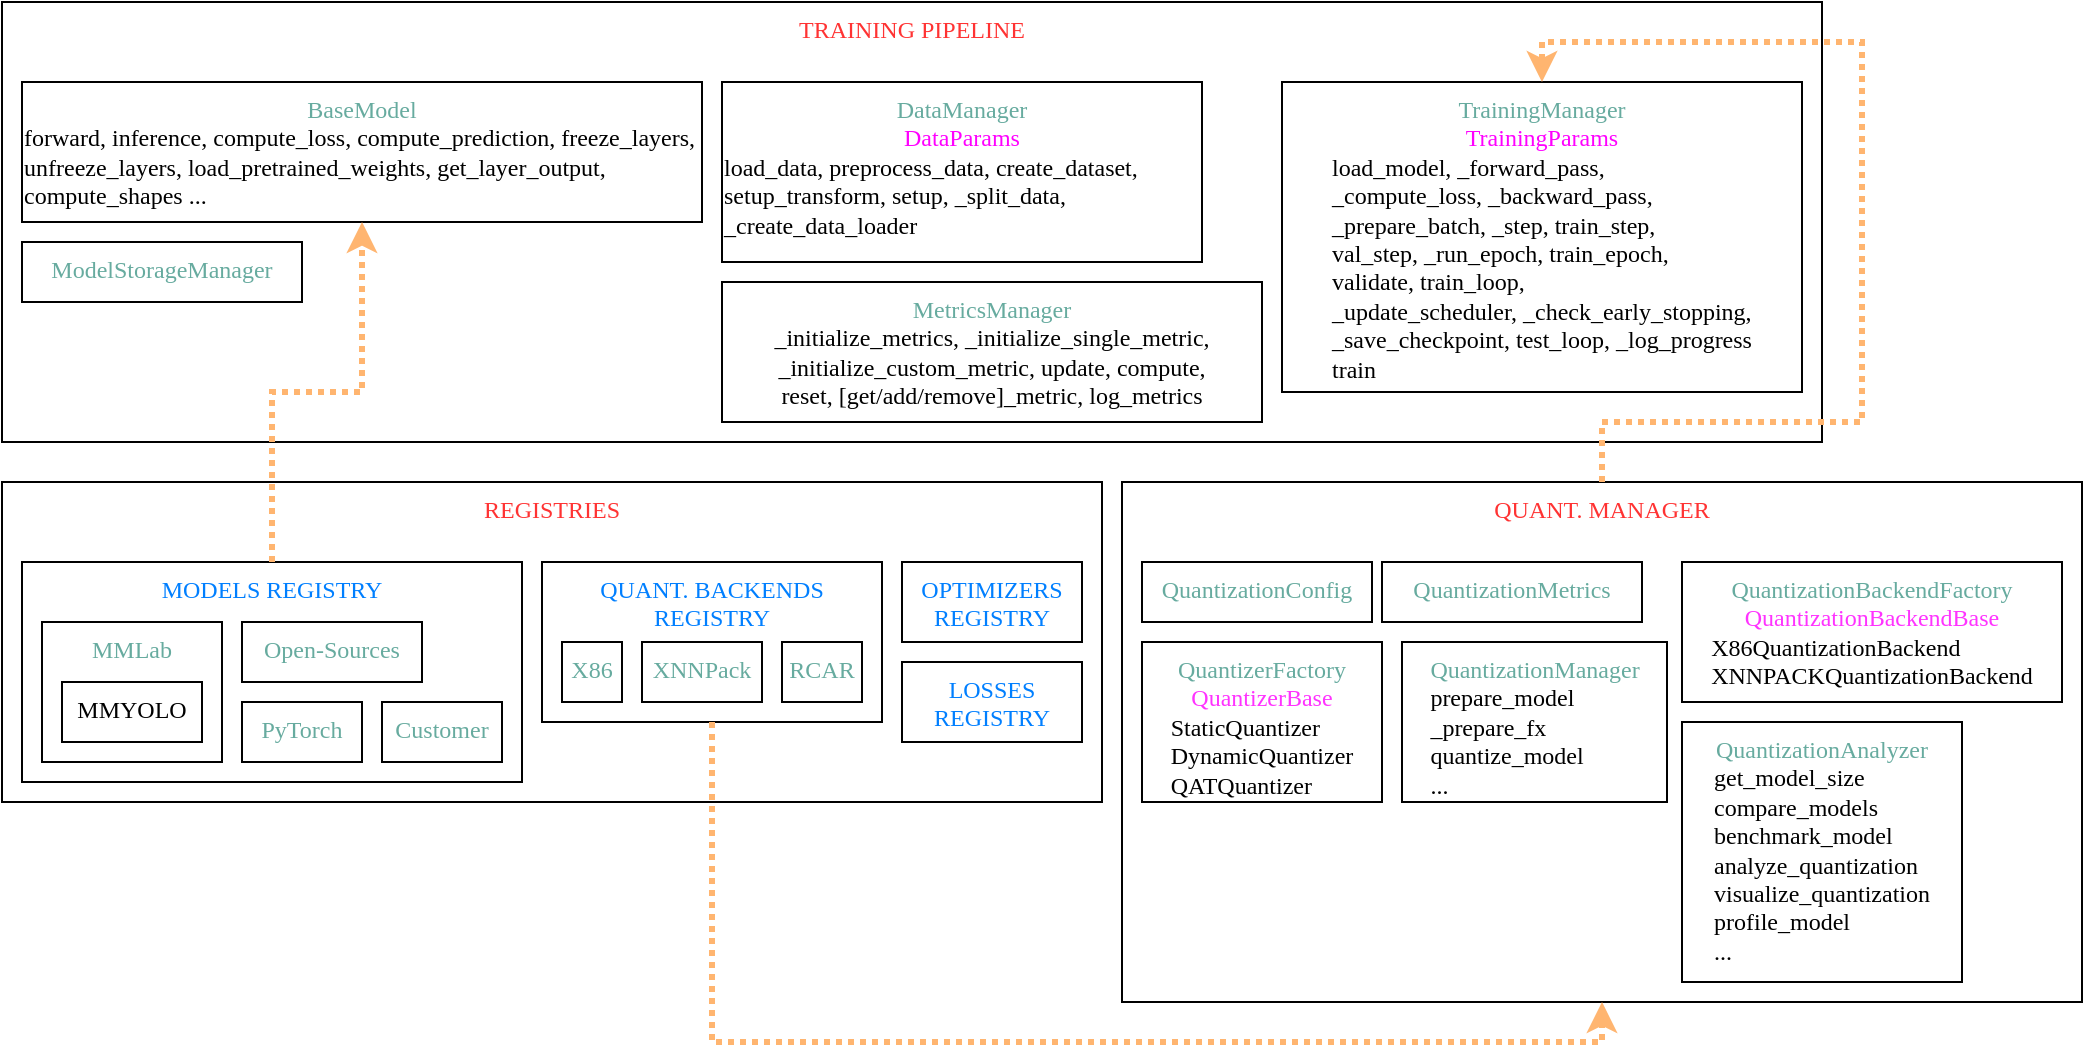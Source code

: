 <mxfile version="24.4.0" type="device">
  <diagram name="Page-1" id="rtaS2-OJLTu18t1SHaJB">
    <mxGraphModel dx="1080" dy="1863" grid="1" gridSize="10" guides="1" tooltips="1" connect="1" arrows="1" fold="1" page="1" pageScale="1" pageWidth="850" pageHeight="1100" math="0" shadow="0">
      <root>
        <mxCell id="0" />
        <mxCell id="1" parent="0" />
        <mxCell id="Fjgn4ftWI7KXRKHuzy5i-38" value="" style="group" vertex="1" connectable="0" parent="1">
          <mxGeometry x="20" y="130" width="550" height="160" as="geometry" />
        </mxCell>
        <mxCell id="Fjgn4ftWI7KXRKHuzy5i-4" value="&lt;span style=&quot;color: rgb(255, 51, 51); font-family: &amp;quot;Comic Sans MS&amp;quot;;&quot;&gt;REGISTRIES&lt;/span&gt;" style="rounded=0;whiteSpace=wrap;html=1;verticalAlign=top;" vertex="1" parent="Fjgn4ftWI7KXRKHuzy5i-38">
          <mxGeometry width="550" height="160" as="geometry" />
        </mxCell>
        <mxCell id="Fjgn4ftWI7KXRKHuzy5i-8" value="&lt;span style=&quot;font-family: &amp;quot;Comic Sans MS&amp;quot;;&quot;&gt;OPTIMIZERS REGISTRY&lt;/span&gt;" style="rounded=0;whiteSpace=wrap;html=1;verticalAlign=top;fontColor=#007FFF;" vertex="1" parent="Fjgn4ftWI7KXRKHuzy5i-38">
          <mxGeometry x="450" y="40" width="90" height="40" as="geometry" />
        </mxCell>
        <mxCell id="Fjgn4ftWI7KXRKHuzy5i-16" value="" style="group" vertex="1" connectable="0" parent="Fjgn4ftWI7KXRKHuzy5i-38">
          <mxGeometry x="10" y="40" width="250" height="110" as="geometry" />
        </mxCell>
        <mxCell id="Fjgn4ftWI7KXRKHuzy5i-6" value="&lt;span style=&quot;font-family: &amp;quot;Comic Sans MS&amp;quot;;&quot;&gt;MODELS REGISTRY&lt;/span&gt;" style="rounded=0;whiteSpace=wrap;html=1;verticalAlign=top;fontColor=#007FFF;" vertex="1" parent="Fjgn4ftWI7KXRKHuzy5i-16">
          <mxGeometry width="250" height="110" as="geometry" />
        </mxCell>
        <mxCell id="Fjgn4ftWI7KXRKHuzy5i-11" value="&lt;span style=&quot;font-family: &amp;quot;Comic Sans MS&amp;quot;;&quot;&gt;Open-Sources&lt;/span&gt;" style="rounded=0;whiteSpace=wrap;html=1;verticalAlign=top;fontColor=#67AB9F;" vertex="1" parent="Fjgn4ftWI7KXRKHuzy5i-16">
          <mxGeometry x="110" y="30" width="90" height="30" as="geometry" />
        </mxCell>
        <mxCell id="Fjgn4ftWI7KXRKHuzy5i-12" value="" style="group" vertex="1" connectable="0" parent="Fjgn4ftWI7KXRKHuzy5i-16">
          <mxGeometry x="10" y="30" width="90" height="70" as="geometry" />
        </mxCell>
        <mxCell id="Fjgn4ftWI7KXRKHuzy5i-9" value="&lt;span style=&quot;font-family: &amp;quot;Comic Sans MS&amp;quot;;&quot;&gt;MMLab&lt;/span&gt;" style="rounded=0;whiteSpace=wrap;html=1;verticalAlign=top;fontColor=#67AB9F;" vertex="1" parent="Fjgn4ftWI7KXRKHuzy5i-12">
          <mxGeometry width="90" height="70" as="geometry" />
        </mxCell>
        <mxCell id="Fjgn4ftWI7KXRKHuzy5i-10" value="&lt;span style=&quot;font-family: &amp;quot;Comic Sans MS&amp;quot;;&quot;&gt;MMYOLO&lt;/span&gt;" style="rounded=0;whiteSpace=wrap;html=1;verticalAlign=top;fontColor=#000000;" vertex="1" parent="Fjgn4ftWI7KXRKHuzy5i-12">
          <mxGeometry x="10" y="30" width="70" height="30" as="geometry" />
        </mxCell>
        <mxCell id="Fjgn4ftWI7KXRKHuzy5i-13" value="&lt;font face=&quot;Comic Sans MS&quot;&gt;PyTorch&lt;/font&gt;" style="rounded=0;whiteSpace=wrap;html=1;verticalAlign=top;fontColor=#67AB9F;" vertex="1" parent="Fjgn4ftWI7KXRKHuzy5i-16">
          <mxGeometry x="110" y="70" width="60" height="30" as="geometry" />
        </mxCell>
        <mxCell id="Fjgn4ftWI7KXRKHuzy5i-15" value="&lt;font face=&quot;Comic Sans MS&quot;&gt;Customer&lt;/font&gt;" style="rounded=0;whiteSpace=wrap;html=1;verticalAlign=top;fontColor=#67AB9F;" vertex="1" parent="Fjgn4ftWI7KXRKHuzy5i-16">
          <mxGeometry x="180" y="70" width="60" height="30" as="geometry" />
        </mxCell>
        <mxCell id="Fjgn4ftWI7KXRKHuzy5i-21" value="" style="group" vertex="1" connectable="0" parent="Fjgn4ftWI7KXRKHuzy5i-38">
          <mxGeometry x="270" y="40" width="170" height="80" as="geometry" />
        </mxCell>
        <mxCell id="Fjgn4ftWI7KXRKHuzy5i-7" value="&lt;span style=&quot;font-family: &amp;quot;Comic Sans MS&amp;quot;;&quot;&gt;QUANT. BACKENDS REGISTRY&lt;/span&gt;" style="rounded=0;whiteSpace=wrap;html=1;verticalAlign=top;fontColor=#007FFF;" vertex="1" parent="Fjgn4ftWI7KXRKHuzy5i-21">
          <mxGeometry width="170" height="80" as="geometry" />
        </mxCell>
        <mxCell id="Fjgn4ftWI7KXRKHuzy5i-18" value="&lt;span style=&quot;font-family: &amp;quot;Comic Sans MS&amp;quot;;&quot;&gt;X86&lt;/span&gt;" style="rounded=0;whiteSpace=wrap;html=1;verticalAlign=top;fontColor=#67AB9F;" vertex="1" parent="Fjgn4ftWI7KXRKHuzy5i-21">
          <mxGeometry x="10" y="40" width="30" height="30" as="geometry" />
        </mxCell>
        <mxCell id="Fjgn4ftWI7KXRKHuzy5i-19" value="&lt;span style=&quot;font-family: &amp;quot;Comic Sans MS&amp;quot;;&quot;&gt;XNNPack&lt;/span&gt;" style="rounded=0;whiteSpace=wrap;html=1;verticalAlign=top;fontColor=#67AB9F;" vertex="1" parent="Fjgn4ftWI7KXRKHuzy5i-21">
          <mxGeometry x="50" y="40" width="60" height="30" as="geometry" />
        </mxCell>
        <mxCell id="Fjgn4ftWI7KXRKHuzy5i-20" value="&lt;span style=&quot;font-family: &amp;quot;Comic Sans MS&amp;quot;;&quot;&gt;RCAR&lt;/span&gt;" style="rounded=0;whiteSpace=wrap;html=1;verticalAlign=top;fontColor=#67AB9F;" vertex="1" parent="Fjgn4ftWI7KXRKHuzy5i-21">
          <mxGeometry x="120" y="40" width="40" height="30" as="geometry" />
        </mxCell>
        <mxCell id="Fjgn4ftWI7KXRKHuzy5i-22" value="&lt;span style=&quot;font-family: &amp;quot;Comic Sans MS&amp;quot;;&quot;&gt;LOSSES REGISTRY&lt;/span&gt;" style="rounded=0;whiteSpace=wrap;html=1;verticalAlign=top;fontColor=#007FFF;" vertex="1" parent="Fjgn4ftWI7KXRKHuzy5i-38">
          <mxGeometry x="450" y="90" width="90" height="40" as="geometry" />
        </mxCell>
        <mxCell id="Fjgn4ftWI7KXRKHuzy5i-39" value="" style="group" vertex="1" connectable="0" parent="1">
          <mxGeometry x="580" y="130" width="480" height="260" as="geometry" />
        </mxCell>
        <mxCell id="Fjgn4ftWI7KXRKHuzy5i-23" value="&lt;font face=&quot;Comic Sans MS&quot; color=&quot;#ff3333&quot;&gt;QUANT. MANAGER&lt;/font&gt;" style="rounded=0;whiteSpace=wrap;html=1;verticalAlign=top;" vertex="1" parent="Fjgn4ftWI7KXRKHuzy5i-39">
          <mxGeometry width="480" height="260" as="geometry" />
        </mxCell>
        <mxCell id="Fjgn4ftWI7KXRKHuzy5i-25" value="&lt;span style=&quot;text-align: left;&quot;&gt;QuantizationConfig&lt;/span&gt;" style="rounded=0;whiteSpace=wrap;html=1;verticalAlign=top;fontColor=#67AB9F;fontFamily=Comic Sans MS;" vertex="1" parent="Fjgn4ftWI7KXRKHuzy5i-39">
          <mxGeometry x="10" y="40" width="115" height="30" as="geometry" />
        </mxCell>
        <mxCell id="Fjgn4ftWI7KXRKHuzy5i-28" value="&lt;span style=&quot;text-align: left;&quot;&gt;QuantizationMetrics&lt;/span&gt;" style="rounded=0;whiteSpace=wrap;html=1;verticalAlign=top;fontColor=#67AB9F;fontFamily=Comic Sans MS;" vertex="1" parent="Fjgn4ftWI7KXRKHuzy5i-39">
          <mxGeometry x="130" y="40" width="130" height="30" as="geometry" />
        </mxCell>
        <mxCell id="Fjgn4ftWI7KXRKHuzy5i-30" value="&lt;span style=&quot;text-align: left;&quot;&gt;QuantizerFactory&lt;/span&gt;&lt;div&gt;&lt;span style=&quot;text-align: left;&quot;&gt;&lt;font color=&quot;#ff33ff&quot;&gt;QuantizerBase&lt;/font&gt;&lt;/span&gt;&lt;div&gt;&lt;div style=&quot;text-align: left;&quot;&gt;&lt;span style=&quot;color: rgb(0, 0, 0); background-color: initial;&quot;&gt;Stati&lt;/span&gt;&lt;span style=&quot;background-color: initial;&quot;&gt;&lt;font color=&quot;#000000&quot;&gt;cQuantizer&lt;/font&gt;&lt;/span&gt;&lt;/div&gt;&lt;div style=&quot;text-align: left;&quot;&gt;&lt;span style=&quot;background-color: initial;&quot;&gt;&lt;font color=&quot;#000000&quot;&gt;DynamicQuantizer&lt;/font&gt;&lt;/span&gt;&lt;/div&gt;&lt;div style=&quot;text-align: left;&quot;&gt;&lt;span style=&quot;background-color: initial;&quot;&gt;&lt;font color=&quot;#000000&quot;&gt;QATQuantizer&lt;/font&gt;&lt;/span&gt;&lt;/div&gt;&lt;/div&gt;&lt;/div&gt;" style="rounded=0;whiteSpace=wrap;html=1;verticalAlign=top;fontColor=#67AB9F;fontFamily=Comic Sans MS;" vertex="1" parent="Fjgn4ftWI7KXRKHuzy5i-39">
          <mxGeometry x="10" y="80" width="120" height="80" as="geometry" />
        </mxCell>
        <mxCell id="Fjgn4ftWI7KXRKHuzy5i-31" value="&lt;span style=&quot;text-align: left;&quot;&gt;QuantizationAnalyzer&lt;/span&gt;&lt;div&gt;&lt;div style=&quot;text-align: left;&quot;&gt;&lt;span style=&quot;background-color: initial;&quot;&gt;&lt;font color=&quot;#000000&quot;&gt;get_model_size&lt;/font&gt;&lt;/span&gt;&lt;/div&gt;&lt;span style=&quot;text-align: left;&quot;&gt;&lt;div&gt;&lt;font color=&quot;#000000&quot;&gt;compare_models&lt;/font&gt;&lt;/div&gt;&lt;div&gt;&lt;font color=&quot;#000000&quot;&gt;benchmark_model&lt;/font&gt;&lt;/div&gt;&lt;div&gt;&lt;font color=&quot;#000000&quot;&gt;analyze_quantization&lt;/font&gt;&lt;/div&gt;&lt;div&gt;&lt;font color=&quot;#000000&quot;&gt;visualize_quantization&lt;/font&gt;&lt;/div&gt;&lt;div&gt;&lt;font color=&quot;#000000&quot;&gt;profile_model&lt;/font&gt;&lt;/div&gt;&lt;div&gt;&lt;font color=&quot;#000000&quot;&gt;...&lt;/font&gt;&lt;/div&gt;&lt;/span&gt;&lt;/div&gt;" style="rounded=0;whiteSpace=wrap;html=1;verticalAlign=top;fontColor=#67AB9F;fontFamily=Comic Sans MS;" vertex="1" parent="Fjgn4ftWI7KXRKHuzy5i-39">
          <mxGeometry x="280" y="120" width="140" height="130" as="geometry" />
        </mxCell>
        <mxCell id="Fjgn4ftWI7KXRKHuzy5i-32" value="&lt;span style=&quot;text-align: left;&quot;&gt;QuantizationManager&lt;/span&gt;&lt;div style=&quot;text-align: left;&quot;&gt;&lt;div&gt;&lt;font color=&quot;#000000&quot;&gt;prepare_model&lt;/font&gt;&lt;/div&gt;&lt;div&gt;&lt;font color=&quot;#000000&quot;&gt;_prepare_fx&lt;/font&gt;&lt;/div&gt;&lt;div&gt;&lt;font color=&quot;#000000&quot;&gt;quantize_model&lt;/font&gt;&lt;/div&gt;&lt;div&gt;&lt;font color=&quot;#000000&quot;&gt;...&lt;/font&gt;&lt;/div&gt;&lt;/div&gt;" style="rounded=0;whiteSpace=wrap;html=1;verticalAlign=top;fontColor=#67AB9F;fontFamily=Comic Sans MS;" vertex="1" parent="Fjgn4ftWI7KXRKHuzy5i-39">
          <mxGeometry x="140" y="80" width="132.5" height="80" as="geometry" />
        </mxCell>
        <mxCell id="Fjgn4ftWI7KXRKHuzy5i-27" value="&lt;span style=&quot;text-align: left;&quot;&gt;QuantizationBackendFactory&lt;/span&gt;&lt;div&gt;&lt;span style=&quot;text-align: left;&quot;&gt;&lt;font color=&quot;#ff33ff&quot;&gt;QuantizationBackendBase&lt;/font&gt;&lt;/span&gt;&lt;div style=&quot;&quot;&gt;&lt;font color=&quot;#000000&quot;&gt;&lt;div style=&quot;text-align: left;&quot;&gt;X86QuantizationBackend&lt;/div&gt;&lt;div style=&quot;text-align: left;&quot;&gt;XNNPACKQuantizationBackend&lt;/div&gt;&lt;/font&gt;&lt;/div&gt;&lt;/div&gt;" style="rounded=0;whiteSpace=wrap;html=1;verticalAlign=top;fontColor=#67AB9F;fontFamily=Comic Sans MS;" vertex="1" parent="Fjgn4ftWI7KXRKHuzy5i-39">
          <mxGeometry x="280" y="40" width="190" height="70" as="geometry" />
        </mxCell>
        <mxCell id="Fjgn4ftWI7KXRKHuzy5i-41" value="&lt;span style=&quot;color: rgb(255, 51, 51); font-family: &amp;quot;Comic Sans MS&amp;quot;;&quot;&gt;TRAINING PIPELINE&lt;/span&gt;" style="rounded=0;whiteSpace=wrap;html=1;verticalAlign=top;" vertex="1" parent="1">
          <mxGeometry x="20" y="-110" width="910" height="220" as="geometry" />
        </mxCell>
        <mxCell id="Fjgn4ftWI7KXRKHuzy5i-42" value="&lt;span style=&quot;text-align: left;&quot;&gt;&lt;font&gt;BaseModel&lt;/font&gt;&lt;/span&gt;&lt;div style=&quot;text-align: left;&quot;&gt;&lt;span style=&quot;color: rgb(0, 0, 0);&quot;&gt;&lt;font&gt;forward, inference, compute_loss, compute_prediction, freeze_layers, unfreeze_layers, load_pretrained_weights, get_layer_output, compute_shapes ...&lt;/font&gt;&lt;/span&gt;&lt;br&gt;&lt;/div&gt;" style="rounded=0;whiteSpace=wrap;html=1;verticalAlign=top;fontColor=#67AB9F;fontFamily=Comic Sans MS;" vertex="1" parent="1">
          <mxGeometry x="30" y="-70" width="340" height="70" as="geometry" />
        </mxCell>
        <mxCell id="Fjgn4ftWI7KXRKHuzy5i-45" value="DataManager&lt;br&gt;&lt;font color=&quot;#ff00ff&quot;&gt;DataParams&lt;/font&gt;&lt;div style=&quot;text-align: left;&quot;&gt;&lt;font color=&quot;#000000&quot;&gt;load_data, preprocess_data, create_dataset, setup_transform, setup, _split_data, _create_data_loader&lt;/font&gt;&lt;/div&gt;" style="rounded=0;verticalAlign=top;fontColor=#67AB9F;fontFamily=Comic Sans MS;whiteSpace=wrap;html=1;" vertex="1" parent="1">
          <mxGeometry x="380" y="-70" width="240" height="90" as="geometry" />
        </mxCell>
        <mxCell id="Fjgn4ftWI7KXRKHuzy5i-48" value="&lt;span style=&quot;text-align: left;&quot;&gt;ModelStorageManager&lt;/span&gt;" style="rounded=0;whiteSpace=wrap;html=1;verticalAlign=top;fontColor=#67AB9F;fontFamily=Comic Sans MS;" vertex="1" parent="1">
          <mxGeometry x="30" y="10" width="140" height="30" as="geometry" />
        </mxCell>
        <mxCell id="Fjgn4ftWI7KXRKHuzy5i-50" value="&lt;span style=&quot;text-align: left;&quot;&gt;TrainingManager&lt;/span&gt;&lt;div&gt;&lt;span style=&quot;text-align: left;&quot;&gt;&lt;font color=&quot;#ff00ff&quot;&gt;TrainingParams&lt;/font&gt;&lt;/span&gt;&lt;span style=&quot;text-align: left;&quot;&gt;&lt;br&gt;&lt;/span&gt;&lt;/div&gt;&lt;div&gt;&lt;div style=&quot;text-align: left;&quot;&gt;&lt;span style=&quot;color: rgb(0, 0, 0); background-color: initial;&quot;&gt;load_model,&amp;nbsp;&lt;/span&gt;&lt;span style=&quot;color: rgb(0, 0, 0); background-color: initial;&quot;&gt;_forward_pass,&lt;/span&gt;&lt;/div&gt;&lt;font color=&quot;#000000&quot;&gt;&lt;div style=&quot;text-align: left;&quot;&gt;&lt;span style=&quot;background-color: initial;&quot;&gt;_compute_loss,&amp;nbsp;&lt;/span&gt;&lt;span style=&quot;background-color: initial;&quot;&gt;_backward_pass,&lt;/span&gt;&lt;/div&gt;&lt;span style=&quot;&quot;&gt;&lt;div style=&quot;text-align: left;&quot;&gt;&lt;span style=&quot;background-color: initial;&quot;&gt;_prepare_batch,&amp;nbsp;&lt;/span&gt;&lt;span style=&quot;background-color: initial;&quot;&gt;_step,&amp;nbsp;&lt;/span&gt;&lt;span style=&quot;background-color: initial;&quot;&gt;train_step,&lt;/span&gt;&lt;/div&gt;&lt;/span&gt;&lt;span style=&quot;&quot;&gt;&lt;div style=&quot;text-align: left;&quot;&gt;&lt;span style=&quot;background-color: initial;&quot;&gt;val_step,&amp;nbsp;&lt;/span&gt;&lt;span style=&quot;background-color: initial;&quot;&gt;_run_epoch,&amp;nbsp;&lt;/span&gt;&lt;span style=&quot;background-color: initial;&quot;&gt;train_epoch,&lt;/span&gt;&lt;/div&gt;&lt;/span&gt;&lt;span style=&quot;&quot;&gt;&lt;div style=&quot;text-align: left;&quot;&gt;&lt;span style=&quot;background-color: initial;&quot;&gt;validate,&amp;nbsp;&lt;/span&gt;&lt;span style=&quot;background-color: initial;&quot;&gt;train_loop,&lt;/span&gt;&lt;/div&gt;&lt;/span&gt;&lt;span style=&quot;&quot;&gt;&lt;div style=&quot;text-align: left;&quot;&gt;&lt;span style=&quot;background-color: initial;&quot;&gt;_update_scheduler,&amp;nbsp;&lt;/span&gt;&lt;span style=&quot;background-color: initial;&quot;&gt;_check_early_stopping,&lt;/span&gt;&lt;/div&gt;&lt;/span&gt;&lt;span style=&quot;&quot;&gt;&lt;div style=&quot;text-align: left;&quot;&gt;&lt;span style=&quot;background-color: initial;&quot;&gt;_save_checkpoint,&amp;nbsp;&lt;/span&gt;&lt;span style=&quot;background-color: initial;&quot;&gt;test_loop,&amp;nbsp;&lt;/span&gt;&lt;span style=&quot;background-color: initial;&quot;&gt;_log_progress&lt;/span&gt;&lt;/div&gt;&lt;/span&gt;&lt;span style=&quot;&quot;&gt;&lt;div style=&quot;text-align: left;&quot;&gt;&lt;span style=&quot;background-color: initial;&quot;&gt;train&lt;/span&gt;&lt;/div&gt;&lt;/span&gt;&lt;/font&gt;&lt;/div&gt;" style="rounded=0;whiteSpace=wrap;html=1;verticalAlign=top;fontColor=#67AB9F;fontFamily=Comic Sans MS;" vertex="1" parent="1">
          <mxGeometry x="660" y="-70" width="260" height="155" as="geometry" />
        </mxCell>
        <mxCell id="Fjgn4ftWI7KXRKHuzy5i-59" value="MetricsManager&lt;div&gt;&lt;font color=&quot;#000000&quot;&gt;_initialize_metrics,&amp;nbsp;&lt;/font&gt;&lt;span style=&quot;color: rgb(0, 0, 0); background-color: initial;&quot;&gt;_initialize_single_metric,&lt;/span&gt;&lt;/div&gt;&lt;div&gt;&lt;span style=&quot;color: rgb(0, 0, 0);&quot;&gt;_initialize_custom_metric, update, compute,&lt;/span&gt;&lt;span style=&quot;color: rgb(0, 0, 0); background-color: initial;&quot;&gt;&lt;br&gt;&lt;/span&gt;&lt;/div&gt;&lt;div&gt;&lt;span style=&quot;color: rgb(0, 0, 0);&quot;&gt;reset, [get/add/remove]_metric, log_metrics&lt;/span&gt;&lt;/div&gt;" style="rounded=0;verticalAlign=top;fontColor=#67AB9F;fontFamily=Comic Sans MS;whiteSpace=wrap;html=1;" vertex="1" parent="1">
          <mxGeometry x="380" y="30" width="270" height="70" as="geometry" />
        </mxCell>
        <mxCell id="Fjgn4ftWI7KXRKHuzy5i-61" style="edgeStyle=orthogonalEdgeStyle;rounded=0;orthogonalLoop=1;jettySize=auto;html=1;exitX=0.5;exitY=0;exitDx=0;exitDy=0;entryX=0.5;entryY=0;entryDx=0;entryDy=0;dashed=1;dashPattern=1 1;strokeColor=#FFB570;strokeWidth=3;" edge="1" parent="1" source="Fjgn4ftWI7KXRKHuzy5i-23" target="Fjgn4ftWI7KXRKHuzy5i-50">
          <mxGeometry relative="1" as="geometry">
            <Array as="points">
              <mxPoint x="820" y="100" />
              <mxPoint x="950" y="100" />
              <mxPoint x="950" y="-90" />
              <mxPoint x="790" y="-90" />
            </Array>
          </mxGeometry>
        </mxCell>
        <mxCell id="Fjgn4ftWI7KXRKHuzy5i-62" style="edgeStyle=orthogonalEdgeStyle;rounded=0;orthogonalLoop=1;jettySize=auto;html=1;exitX=0.5;exitY=0;exitDx=0;exitDy=0;strokeColor=#FFB570;strokeWidth=3;dashed=1;dashPattern=1 1;" edge="1" parent="1" source="Fjgn4ftWI7KXRKHuzy5i-6" target="Fjgn4ftWI7KXRKHuzy5i-42">
          <mxGeometry relative="1" as="geometry" />
        </mxCell>
        <mxCell id="Fjgn4ftWI7KXRKHuzy5i-64" style="edgeStyle=orthogonalEdgeStyle;rounded=0;orthogonalLoop=1;jettySize=auto;html=1;exitX=0.5;exitY=1;exitDx=0;exitDy=0;entryX=0.5;entryY=1;entryDx=0;entryDy=0;strokeColor=#FFB570;strokeWidth=3;dashed=1;dashPattern=1 1;" edge="1" parent="1" source="Fjgn4ftWI7KXRKHuzy5i-7" target="Fjgn4ftWI7KXRKHuzy5i-23">
          <mxGeometry relative="1" as="geometry" />
        </mxCell>
      </root>
    </mxGraphModel>
  </diagram>
</mxfile>
